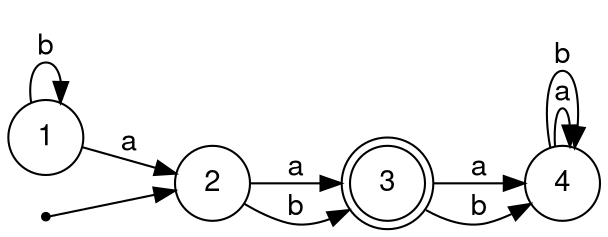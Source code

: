 digraph finite_state_machine {
	fontname="Helvetica,Arial,sans-serif"
	node [fontname="Helvetica,Arial,sans-serif"]
	edge [fontname="Helvetica,Arial,sans-serif"]
	rankdir=LR;
	node [shape = circle]; 2;
	node [shape = doublecircle]; 3;
	node [shape = circle];
	1 -> 2 [label = "a"];
	2 -> 3 [label = "a"];
	3 -> 4 [label = "a"];
	4 -> 4 [label = "a"];
	1 -> 1 [label = "b"];
	2 -> 3 [label = "b"];
	3 -> 4 [label = "b"];
	4 -> 4 [label = "b"];
	nowhere [shape=point];	nowhere -> 2;}